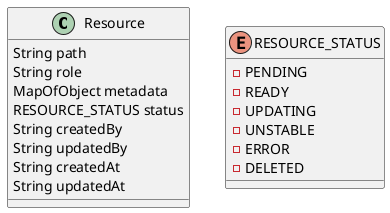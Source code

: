 @startuml

class  Resource {
  String path
  String role
  MapOfObject metadata
  RESOURCE_STATUS status
  String createdBy
  String updatedBy
  String createdAt
  String updatedAt
}

enum RESOURCE_STATUS {
         - PENDING
         - READY
         - UPDATING
         - UNSTABLE
         - ERROR
         - DELETED
}

@enduml
